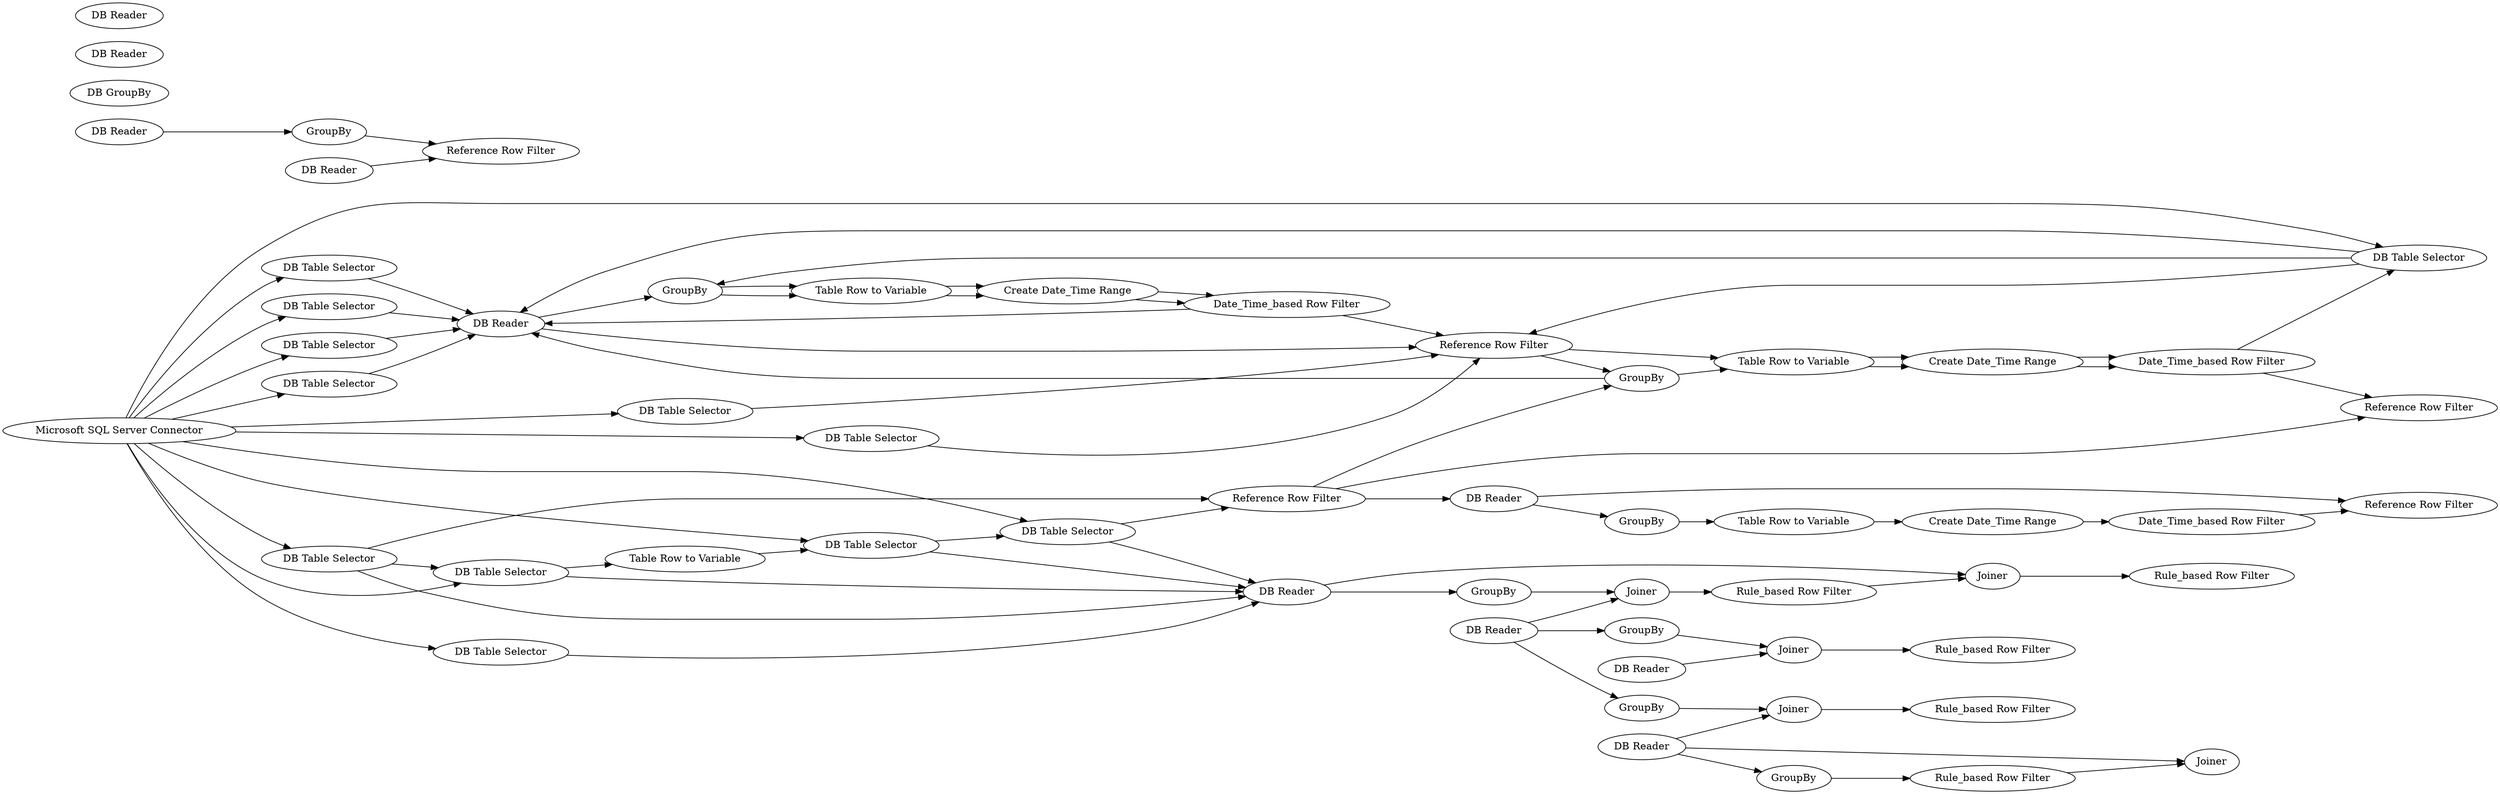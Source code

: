 digraph {
	7 [label="Microsoft SQL Server Connector"]
	90 [label="DB Table Selector"]
	111 [label="DB Table Selector"]
	113 [label="DB Table Selector"]
	119 [label="DB Table Selector"]
	125 [label="DB Table Selector"]
	120 [label="DB Reader"]
	123 [label=GroupBy]
	124 [label="Reference Row Filter"]
	126 [label="DB Reader"]
	127 [label="DB GroupBy"]
	128 [label="DB Reader"]
	129 [label="Reference Row Filter"]
	130 [label="Create Date_Time Range"]
	131 [label=GroupBy]
	132 [label="Table Row to Variable"]
	134 [label="Date_Time_based Row Filter"]
	135 [label="DB Joiner"]
	136 [label="DB Reader"]
	137 [label="Rule_based Row Filter"]
	138 [label="DB GroupBy"]
	139 [label="DB GroupBy"]
	140 [label="DB Reader"]
	141 [label="Rule_based Row Filter"]
	128 [label="DB Table Selector"]
	129 [label="DB Reader"]
	130 [label="Create Date_Time Range"]
	131 [label=GroupBy]
	132 [label="Table Row to Variable"]
	134 [label="Date_Time_based Row Filter"]
	135 [label="Reference Row Filter"]
	136 [label="DB Reader"]
	137 [label="DB Reader"]
	138 [label=GroupBy]
	139 [label="Table Row to Variable"]
	140 [label="Create Date_Time Range"]
	141 [label="Date_Time_based Row Filter"]
	142 [label="Reference Row Filter"]
	143 [label=GroupBy]
	144 [label="Table Row to Variable"]
	145 [label="Create Date_Time Range"]
	146 [label="Date_Time_based Row Filter"]
	147 [label="Reference Row Filter"]
	149 [label="DB Reader"]
	150 [label=GroupBy]
	151 [label="Table Row to Variable"]
	152 [label="Create Date_Time Range"]
	153 [label="Date_Time_based Row Filter"]
	154 [label="Reference Row Filter"]
	148 [label="DB Table Selector"]
	149 [label="DB Table Selector"]
	150 [label="DB Table Selector"]
	152 [label="DB Table Selector"]
	153 [label="DB Table Selector"]
	156 [label="DB Table Selector"]
	157 [label="DB Reader"]
	158 [label=GroupBy]
	161 [label=Joiner]
	162 [label="DB Reader"]
	163 [label="Rule_based Row Filter"]
	164 [label=Joiner]
	165 [label="Rule_based Row Filter"]
	166 [label="DB Reader"]
	167 [label=GroupBy]
	168 [label=Joiner]
	169 [label="Rule_based Row Filter"]
	170 [label="DB Reader"]
	171 [label=GroupBy]
	172 [label=Joiner]
	173 [label="Rule_based Row Filter"]
	174 [label=GroupBy]
	175 [label=Joiner]
	176 [label="Rule_based Row Filter"]
	177 [label="DB Reader"]
	120 -> 123
	123 -> 124
	126 -> 124
	141 -> 128
	128 -> 129
	128 -> 131
	130 -> 134
	131 -> 132
	132 -> 130
	134 -> 129
	135 -> 139
	135 -> 138
	154 -> 137
	138 -> 129
	139 -> 140
	140 -> 141
	129 -> 131
	129 -> 135
	130 -> 134
	131 -> 132
	132 -> 130
	134 -> 135
	154 -> 138
	154 -> 142
	137 -> 143
	137 -> 147
	138 -> 139
	139 -> 140
	140 -> 141
	141 -> 142
	143 -> 144
	144 -> 145
	145 -> 146
	146 -> 147
	149 -> 150
	149 -> 154
	150 -> 151
	151 -> 152
	152 -> 153
	153 -> 154
	157 -> 158
	157 -> 164
	158 -> 161
	161 -> 163
	162 -> 161
	162 -> 167
	162 -> 171
	163 -> 164
	164 -> 165
	166 -> 168
	167 -> 168
	168 -> 169
	170 -> 174
	170 -> 175
	170 -> 172
	171 -> 172
	172 -> 173
	174 -> 176
	176 -> 175
	7 -> 128
	7 -> 111
	7 -> 119
	7 -> 150
	7 -> 149
	7 -> 148
	7 -> 113
	7 -> 125
	7 -> 156
	7 -> 90
	7 -> 153
	7 -> 152
	90 -> 129
	111 -> 129
	113 -> 129
	119 -> 135
	125 -> 135
	128 -> 135
	148 -> 129
	149 -> 157
	150 -> 157
	152 -> 157
	153 -> 157
	156 -> 157
	rankdir=LR
}
